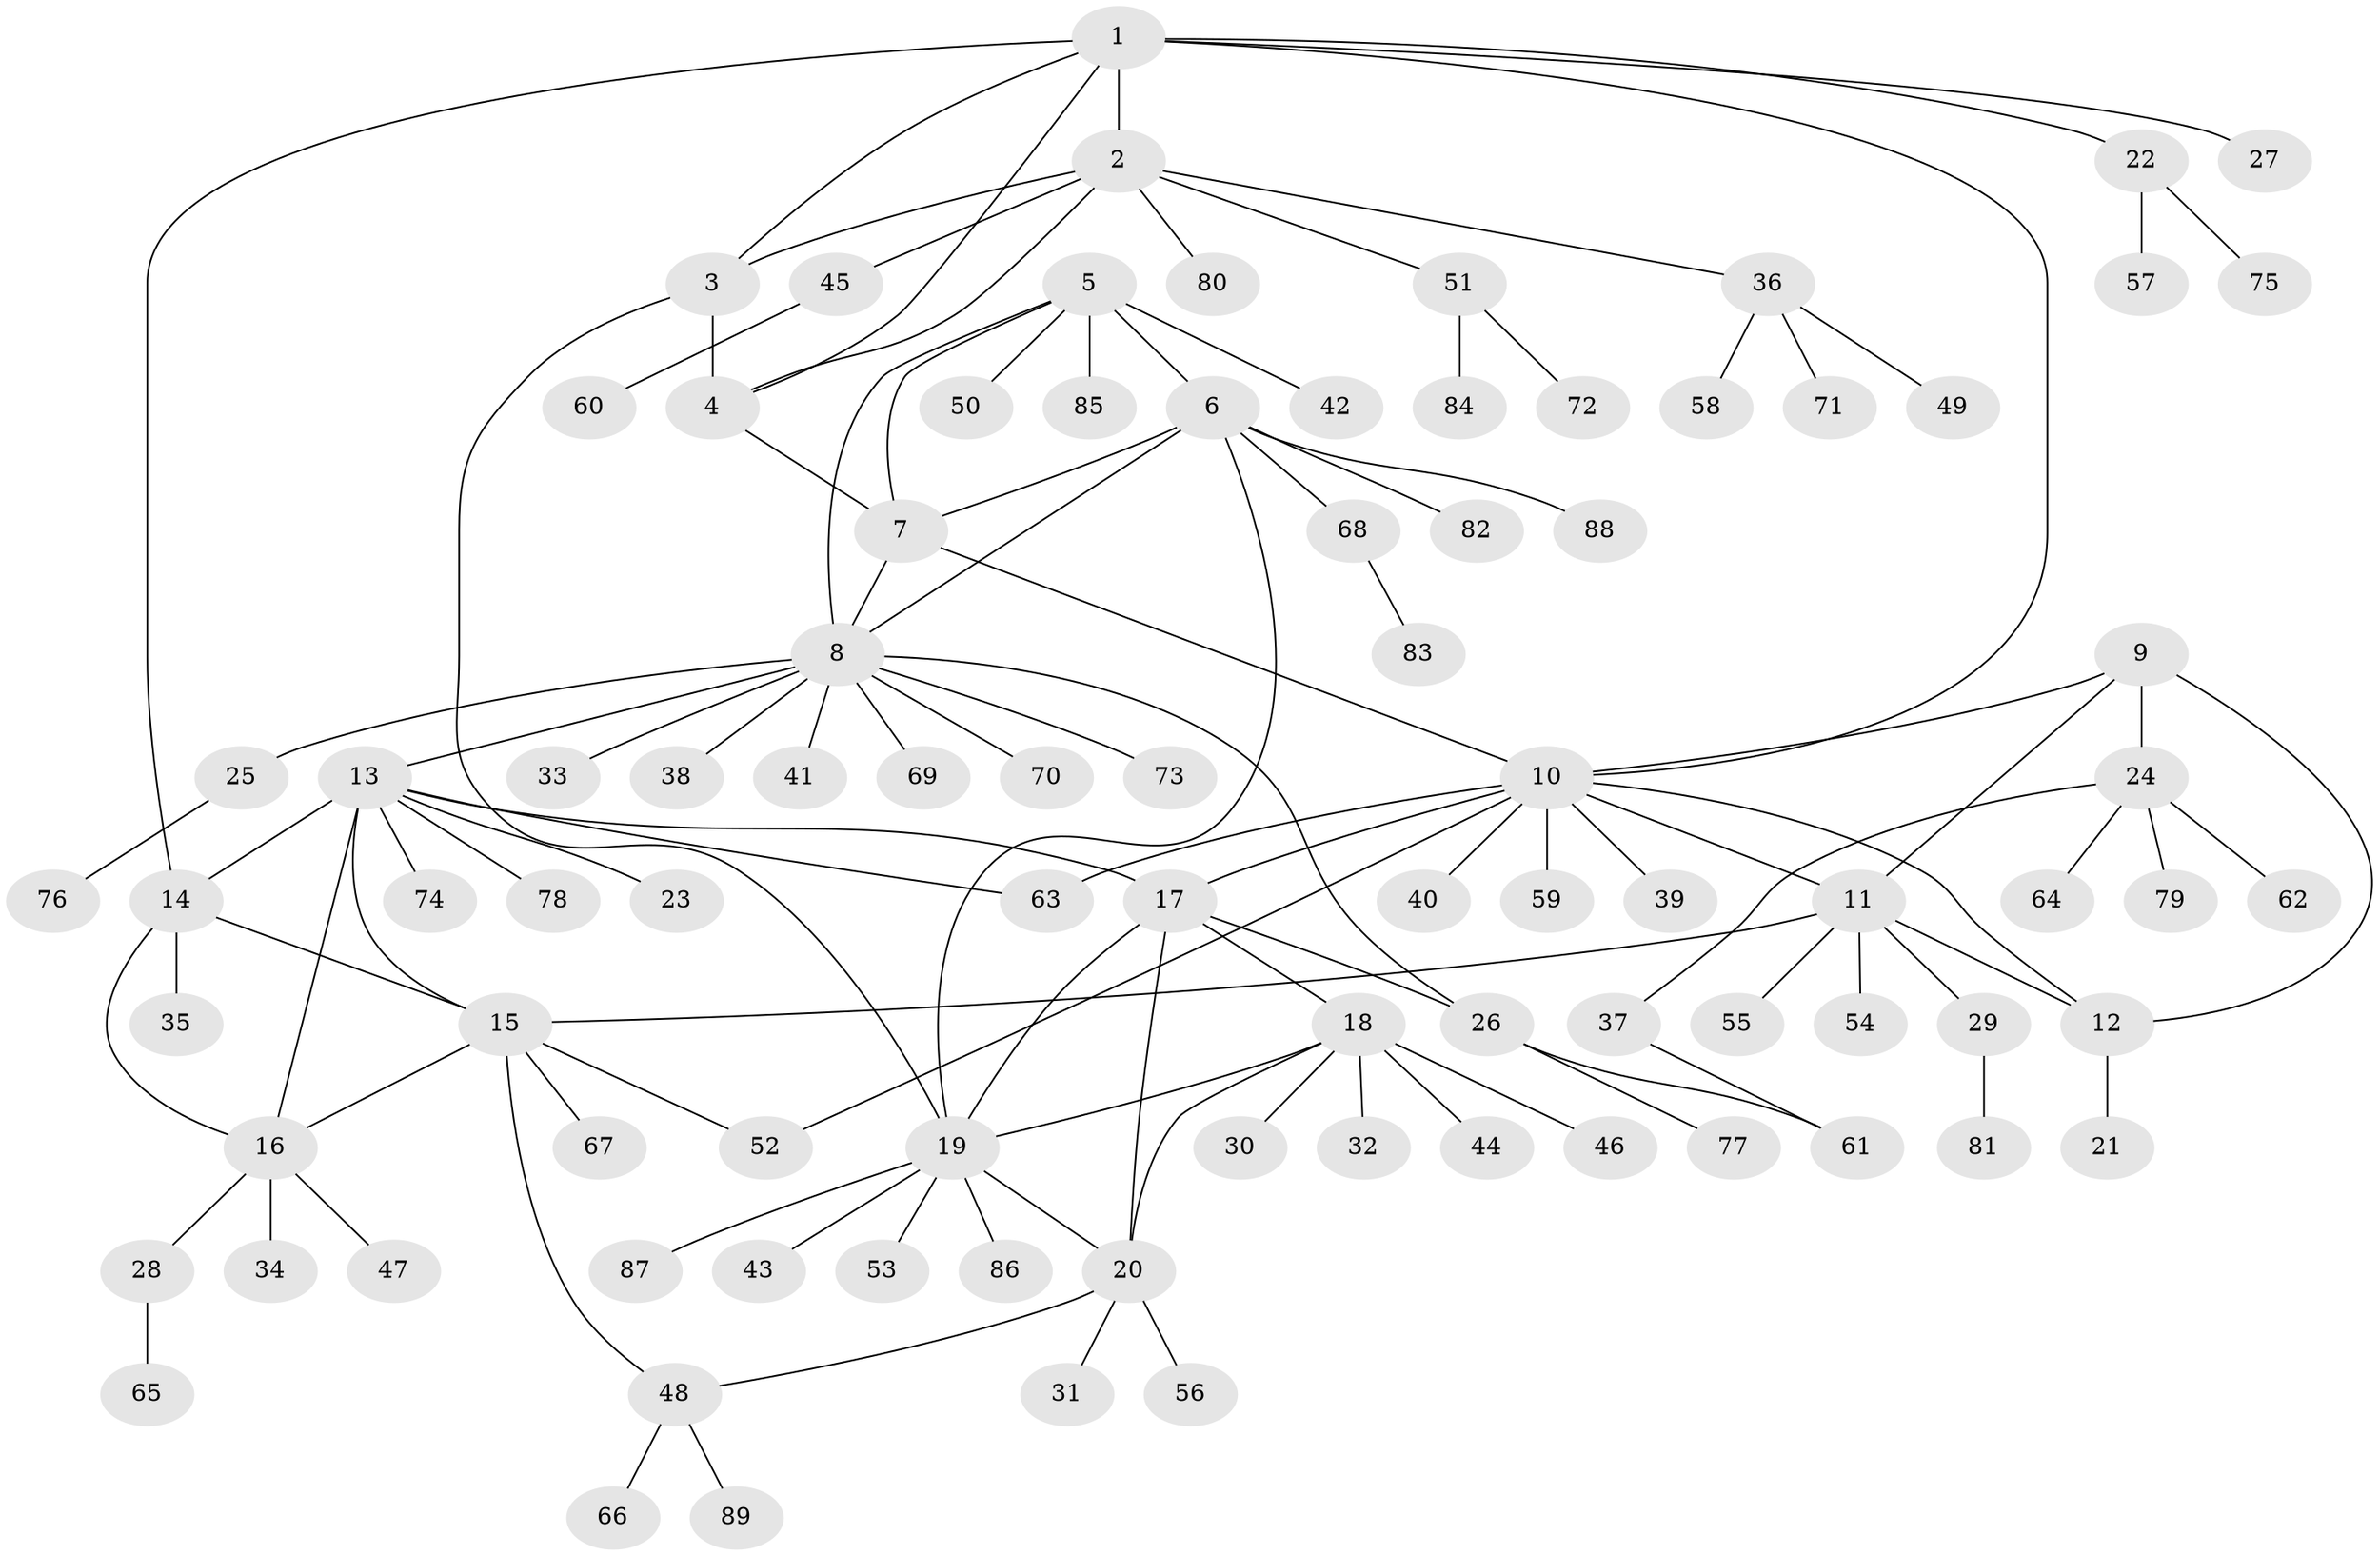 // Generated by graph-tools (version 1.1) at 2025/55/03/09/25 04:55:34]
// undirected, 89 vertices, 114 edges
graph export_dot {
graph [start="1"]
  node [color=gray90,style=filled];
  1;
  2;
  3;
  4;
  5;
  6;
  7;
  8;
  9;
  10;
  11;
  12;
  13;
  14;
  15;
  16;
  17;
  18;
  19;
  20;
  21;
  22;
  23;
  24;
  25;
  26;
  27;
  28;
  29;
  30;
  31;
  32;
  33;
  34;
  35;
  36;
  37;
  38;
  39;
  40;
  41;
  42;
  43;
  44;
  45;
  46;
  47;
  48;
  49;
  50;
  51;
  52;
  53;
  54;
  55;
  56;
  57;
  58;
  59;
  60;
  61;
  62;
  63;
  64;
  65;
  66;
  67;
  68;
  69;
  70;
  71;
  72;
  73;
  74;
  75;
  76;
  77;
  78;
  79;
  80;
  81;
  82;
  83;
  84;
  85;
  86;
  87;
  88;
  89;
  1 -- 2;
  1 -- 3;
  1 -- 4;
  1 -- 10;
  1 -- 14;
  1 -- 22;
  1 -- 27;
  2 -- 3;
  2 -- 4;
  2 -- 36;
  2 -- 45;
  2 -- 51;
  2 -- 80;
  3 -- 4;
  3 -- 19;
  4 -- 7;
  5 -- 6;
  5 -- 7;
  5 -- 8;
  5 -- 42;
  5 -- 50;
  5 -- 85;
  6 -- 7;
  6 -- 8;
  6 -- 19;
  6 -- 68;
  6 -- 82;
  6 -- 88;
  7 -- 8;
  7 -- 10;
  8 -- 13;
  8 -- 25;
  8 -- 26;
  8 -- 33;
  8 -- 38;
  8 -- 41;
  8 -- 69;
  8 -- 70;
  8 -- 73;
  9 -- 10;
  9 -- 11;
  9 -- 12;
  9 -- 24;
  10 -- 11;
  10 -- 12;
  10 -- 17;
  10 -- 39;
  10 -- 40;
  10 -- 52;
  10 -- 59;
  10 -- 63;
  11 -- 12;
  11 -- 15;
  11 -- 29;
  11 -- 54;
  11 -- 55;
  12 -- 21;
  13 -- 14;
  13 -- 15;
  13 -- 16;
  13 -- 17;
  13 -- 23;
  13 -- 63;
  13 -- 74;
  13 -- 78;
  14 -- 15;
  14 -- 16;
  14 -- 35;
  15 -- 16;
  15 -- 48;
  15 -- 52;
  15 -- 67;
  16 -- 28;
  16 -- 34;
  16 -- 47;
  17 -- 18;
  17 -- 19;
  17 -- 20;
  17 -- 26;
  18 -- 19;
  18 -- 20;
  18 -- 30;
  18 -- 32;
  18 -- 44;
  18 -- 46;
  19 -- 20;
  19 -- 43;
  19 -- 53;
  19 -- 86;
  19 -- 87;
  20 -- 31;
  20 -- 48;
  20 -- 56;
  22 -- 57;
  22 -- 75;
  24 -- 37;
  24 -- 62;
  24 -- 64;
  24 -- 79;
  25 -- 76;
  26 -- 61;
  26 -- 77;
  28 -- 65;
  29 -- 81;
  36 -- 49;
  36 -- 58;
  36 -- 71;
  37 -- 61;
  45 -- 60;
  48 -- 66;
  48 -- 89;
  51 -- 72;
  51 -- 84;
  68 -- 83;
}
